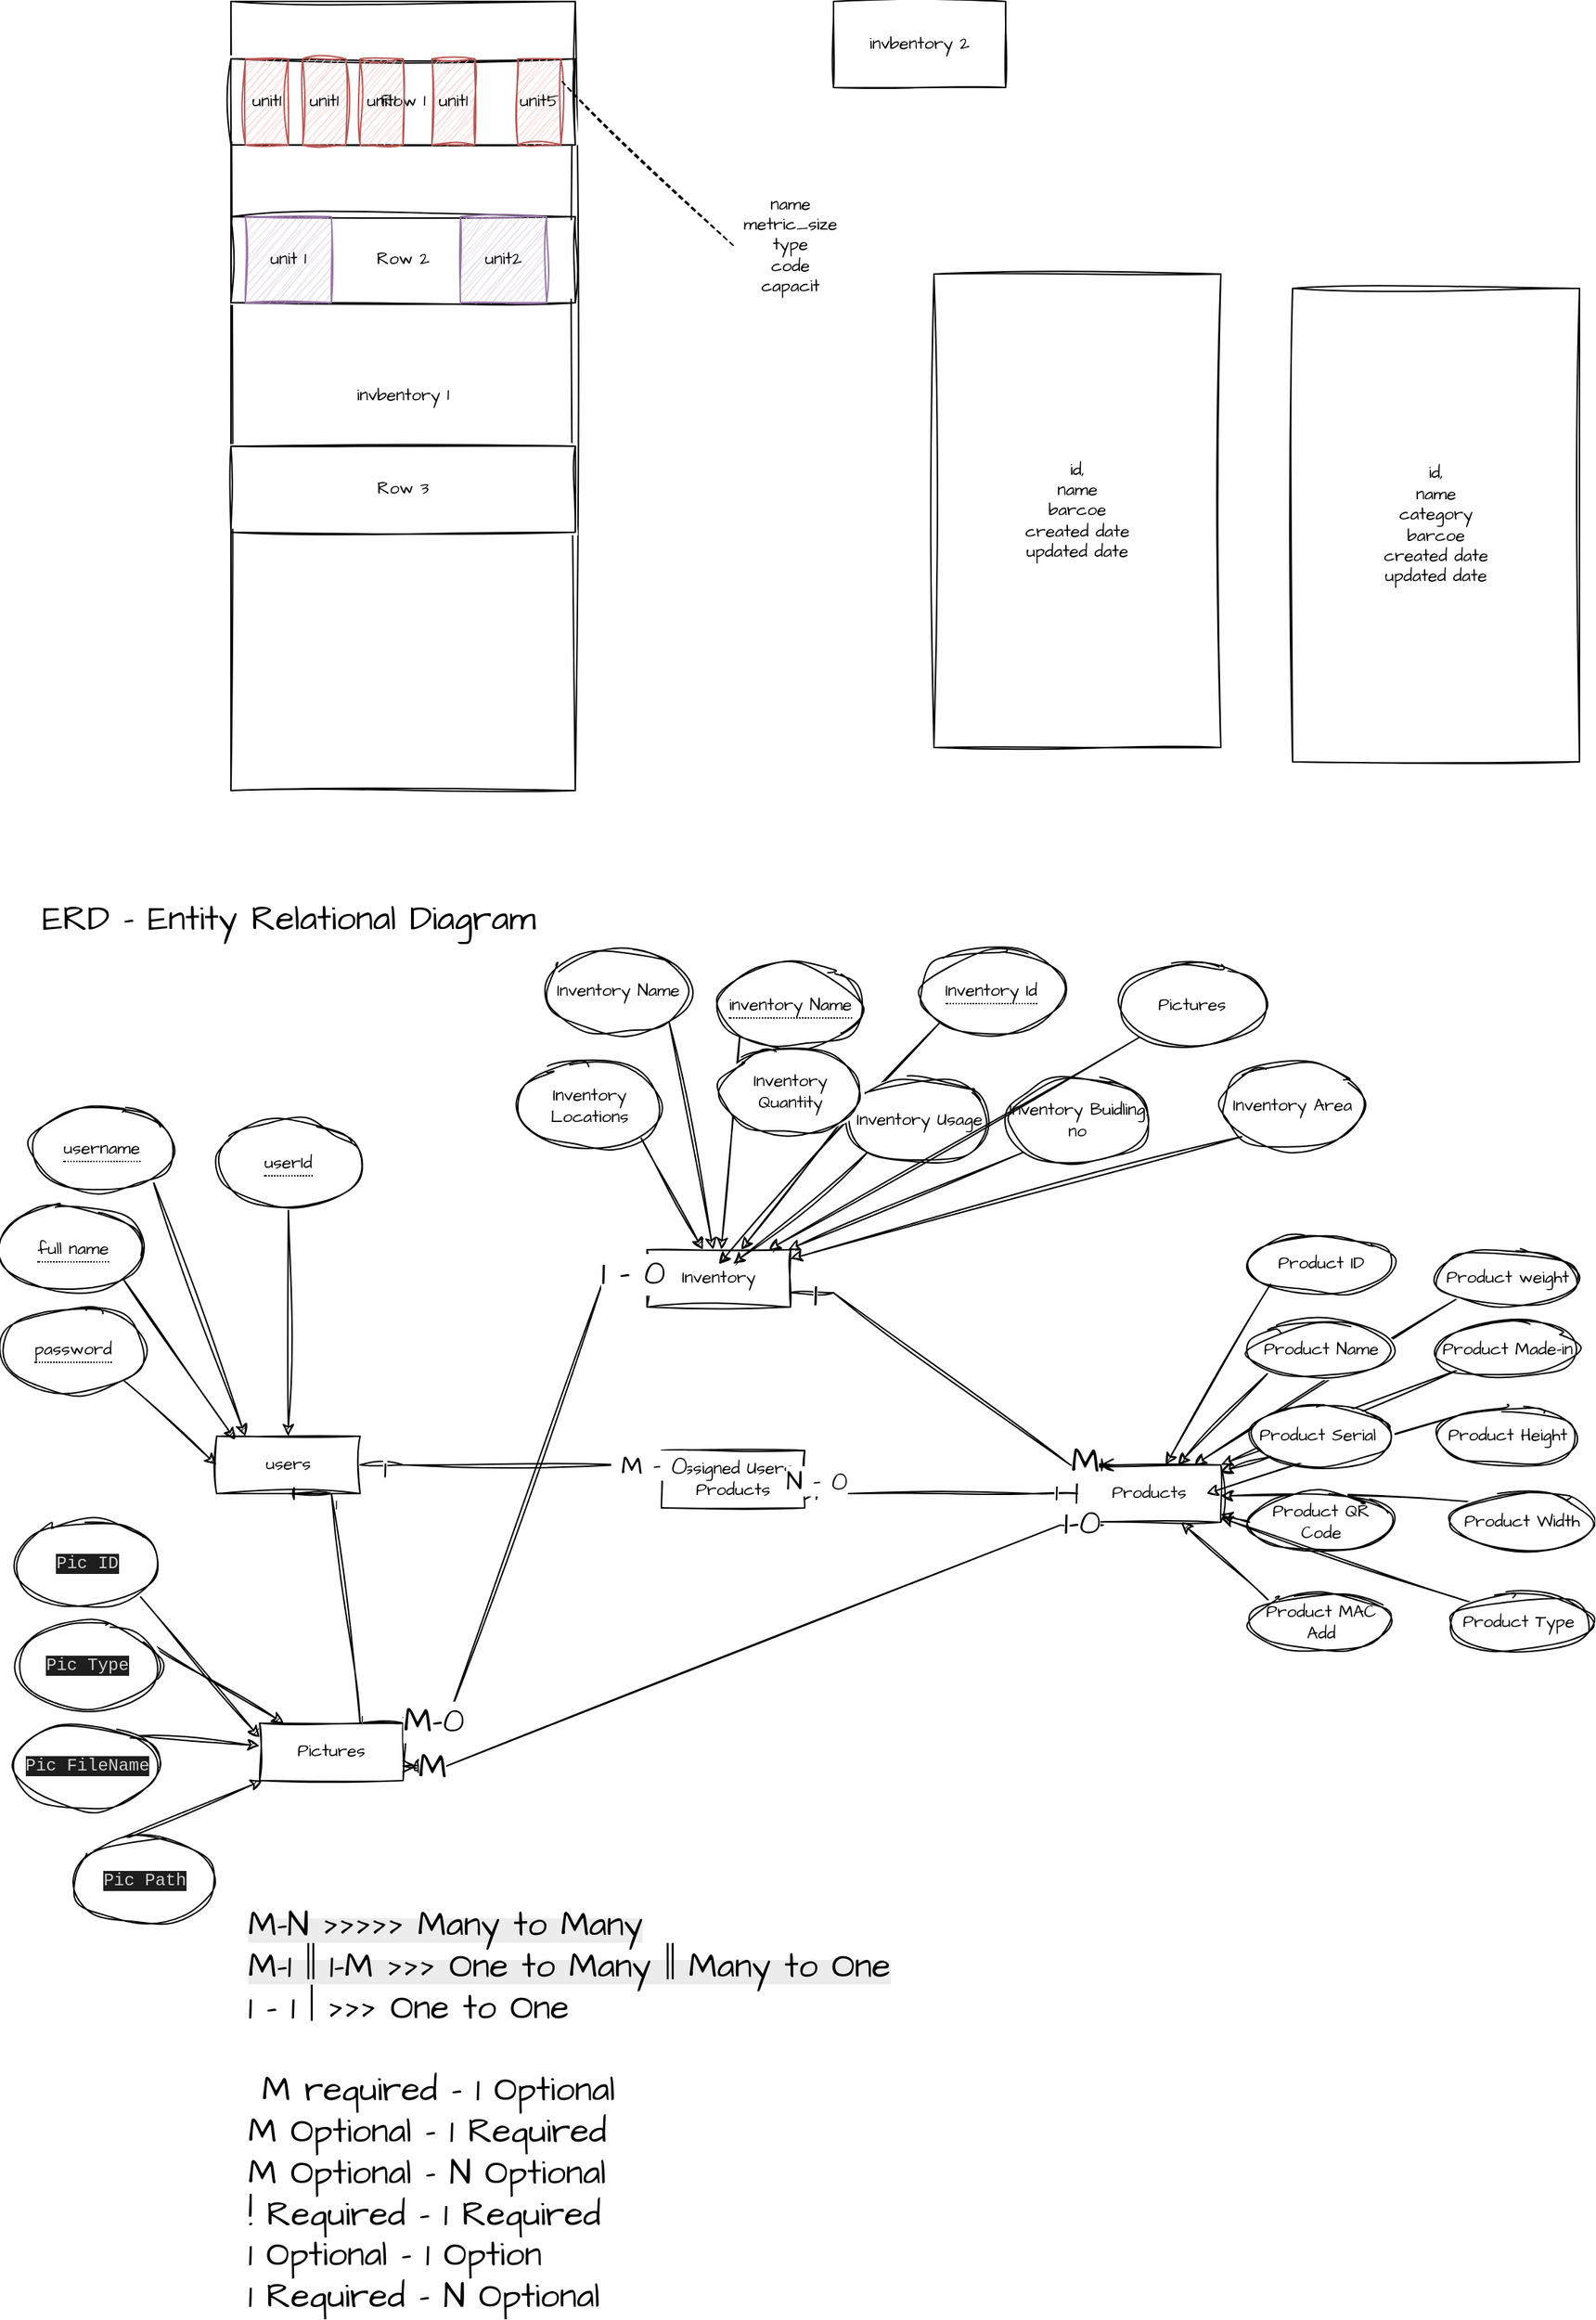 <mxfile version="26.2.2">
  <diagram name="Page-1" id="7meepVXKQree8znrLVW8">
    <mxGraphModel dx="1236" dy="912" grid="1" gridSize="10" guides="1" tooltips="1" connect="1" arrows="1" fold="1" page="1" pageScale="1" pageWidth="1654" pageHeight="1169" math="0" shadow="0">
      <root>
        <mxCell id="0" />
        <mxCell id="1" parent="0" />
        <mxCell id="R72cMPUU3ZGn5b6cYkY6-1" value="invbentory 1" style="rounded=0;whiteSpace=wrap;html=1;sketch=1;hachureGap=4;jiggle=2;curveFitting=1;fontFamily=Architects Daughter;fontSource=https%3A%2F%2Ffonts.googleapis.com%2Fcss%3Ffamily%3DArchitects%2BDaughter;" parent="1" vertex="1">
          <mxGeometry x="190" y="100" width="240" height="550" as="geometry" />
        </mxCell>
        <mxCell id="R72cMPUU3ZGn5b6cYkY6-2" value="invbentory 2" style="rounded=0;whiteSpace=wrap;html=1;sketch=1;hachureGap=4;jiggle=2;curveFitting=1;fontFamily=Architects Daughter;fontSource=https%3A%2F%2Ffonts.googleapis.com%2Fcss%3Ffamily%3DArchitects%2BDaughter;" parent="1" vertex="1">
          <mxGeometry x="610" y="100" width="120" height="60" as="geometry" />
        </mxCell>
        <mxCell id="R72cMPUU3ZGn5b6cYkY6-3" value="Row 1" style="rounded=0;whiteSpace=wrap;html=1;sketch=1;hachureGap=4;jiggle=2;curveFitting=1;fontFamily=Architects Daughter;fontSource=https%3A%2F%2Ffonts.googleapis.com%2Fcss%3Ffamily%3DArchitects%2BDaughter;" parent="1" vertex="1">
          <mxGeometry x="190" y="140" width="240" height="60" as="geometry" />
        </mxCell>
        <mxCell id="R72cMPUU3ZGn5b6cYkY6-4" value="Row 2&lt;span style=&quot;color: rgba(0, 0, 0, 0); font-family: monospace; font-size: 0px; text-align: start; text-wrap-mode: nowrap;&quot;&gt;%3CmxGraphModel%3E%3Croot%3E%3CmxCell%20id%3D%220%22%2F%3E%3CmxCell%20id%3D%221%22%20parent%3D%220%22%2F%3E%3CmxCell%20id%3D%222%22%20value%3D%22Row%201%22%20style%3D%22rounded%3D0%3BwhiteSpace%3Dwrap%3Bhtml%3D1%3Bsketch%3D1%3BhachureGap%3D4%3Bjiggle%3D2%3BcurveFitting%3D1%3BfontFamily%3DArchitects%20Daughter%3BfontSource%3Dhttps%253A%252F%252Ffonts.googleapis.com%252Fcss%253Ffamily%253DArchitects%252BDaughter%3B%22%20vertex%3D%221%22%20parent%3D%221%22%3E%3CmxGeometry%20x%3D%22190%22%20y%3D%22140%22%20width%3D%22240%22%20height%3D%2260%22%20as%3D%22geometry%22%2F%3E%3C%2FmxCell%3E%3C%2Froot%3E%3C%2FmxGraphModel%3E&lt;/span&gt;" style="rounded=0;whiteSpace=wrap;html=1;sketch=1;hachureGap=4;jiggle=2;curveFitting=1;fontFamily=Architects Daughter;fontSource=https%3A%2F%2Ffonts.googleapis.com%2Fcss%3Ffamily%3DArchitects%2BDaughter;" parent="1" vertex="1">
          <mxGeometry x="190" y="250" width="240" height="60" as="geometry" />
        </mxCell>
        <mxCell id="R72cMPUU3ZGn5b6cYkY6-5" value="Row 3" style="rounded=0;whiteSpace=wrap;html=1;sketch=1;hachureGap=4;jiggle=2;curveFitting=1;fontFamily=Architects Daughter;fontSource=https%3A%2F%2Ffonts.googleapis.com%2Fcss%3Ffamily%3DArchitects%2BDaughter;" parent="1" vertex="1">
          <mxGeometry x="190" y="410" width="240" height="60" as="geometry" />
        </mxCell>
        <mxCell id="R72cMPUU3ZGn5b6cYkY6-6" value="unit1" style="rounded=0;whiteSpace=wrap;html=1;sketch=1;hachureGap=4;jiggle=2;curveFitting=1;fontFamily=Architects Daughter;fontSource=https%3A%2F%2Ffonts.googleapis.com%2Fcss%3Ffamily%3DArchitects%2BDaughter;fillColor=#f8cecc;strokeColor=#b85450;" parent="1" vertex="1">
          <mxGeometry x="200" y="140" width="30" height="60" as="geometry" />
        </mxCell>
        <mxCell id="R72cMPUU3ZGn5b6cYkY6-7" value="unit1" style="rounded=0;whiteSpace=wrap;html=1;sketch=1;hachureGap=4;jiggle=2;curveFitting=1;fontFamily=Architects Daughter;fontSource=https%3A%2F%2Ffonts.googleapis.com%2Fcss%3Ffamily%3DArchitects%2BDaughter;fillColor=#f8cecc;strokeColor=#b85450;" parent="1" vertex="1">
          <mxGeometry x="240" y="140" width="30" height="60" as="geometry" />
        </mxCell>
        <mxCell id="R72cMPUU3ZGn5b6cYkY6-8" value="unit1" style="rounded=0;whiteSpace=wrap;html=1;sketch=1;hachureGap=4;jiggle=2;curveFitting=1;fontFamily=Architects Daughter;fontSource=https%3A%2F%2Ffonts.googleapis.com%2Fcss%3Ffamily%3DArchitects%2BDaughter;fillColor=#f8cecc;strokeColor=#b85450;" parent="1" vertex="1">
          <mxGeometry x="280" y="140" width="30" height="60" as="geometry" />
        </mxCell>
        <mxCell id="R72cMPUU3ZGn5b6cYkY6-9" value="unit1" style="rounded=0;whiteSpace=wrap;html=1;sketch=1;hachureGap=4;jiggle=2;curveFitting=1;fontFamily=Architects Daughter;fontSource=https%3A%2F%2Ffonts.googleapis.com%2Fcss%3Ffamily%3DArchitects%2BDaughter;fillColor=#f8cecc;strokeColor=#b85450;" parent="1" vertex="1">
          <mxGeometry x="330" y="140" width="30" height="60" as="geometry" />
        </mxCell>
        <mxCell id="R72cMPUU3ZGn5b6cYkY6-10" value="unit5" style="rounded=0;whiteSpace=wrap;html=1;sketch=1;hachureGap=4;jiggle=2;curveFitting=1;fontFamily=Architects Daughter;fontSource=https%3A%2F%2Ffonts.googleapis.com%2Fcss%3Ffamily%3DArchitects%2BDaughter;fillColor=#f8cecc;strokeColor=#b85450;" parent="1" vertex="1">
          <mxGeometry x="390" y="140" width="30" height="60" as="geometry" />
        </mxCell>
        <mxCell id="R72cMPUU3ZGn5b6cYkY6-12" value="name&lt;div&gt;metric_size&lt;/div&gt;&lt;div&gt;type&lt;/div&gt;&lt;div&gt;code&lt;/div&gt;&lt;div&gt;capacit&lt;/div&gt;" style="text;html=1;align=center;verticalAlign=middle;whiteSpace=wrap;rounded=0;fontFamily=Architects Daughter;fontSource=https%3A%2F%2Ffonts.googleapis.com%2Fcss%3Ffamily%3DArchitects%2BDaughter;" parent="1" vertex="1">
          <mxGeometry x="540" y="200" width="80" height="140" as="geometry" />
        </mxCell>
        <mxCell id="R72cMPUU3ZGn5b6cYkY6-13" value="" style="endArrow=none;dashed=1;html=1;rounded=0;sketch=1;hachureGap=4;jiggle=2;curveFitting=1;fontFamily=Architects Daughter;fontSource=https%3A%2F%2Ffonts.googleapis.com%2Fcss%3Ffamily%3DArchitects%2BDaughter;entryX=1;entryY=0.25;entryDx=0;entryDy=0;exitX=0;exitY=0.5;exitDx=0;exitDy=0;" parent="1" source="R72cMPUU3ZGn5b6cYkY6-12" target="R72cMPUU3ZGn5b6cYkY6-10" edge="1">
          <mxGeometry width="50" height="50" relative="1" as="geometry">
            <mxPoint x="460" y="230" as="sourcePoint" />
            <mxPoint x="510" y="180" as="targetPoint" />
          </mxGeometry>
        </mxCell>
        <mxCell id="R72cMPUU3ZGn5b6cYkY6-14" value="unit 1" style="whiteSpace=wrap;html=1;aspect=fixed;sketch=1;hachureGap=4;jiggle=2;curveFitting=1;fontFamily=Architects Daughter;fontSource=https%3A%2F%2Ffonts.googleapis.com%2Fcss%3Ffamily%3DArchitects%2BDaughter;fillColor=#e1d5e7;strokeColor=#9673a6;" parent="1" vertex="1">
          <mxGeometry x="200" y="250" width="60" height="60" as="geometry" />
        </mxCell>
        <mxCell id="R72cMPUU3ZGn5b6cYkY6-15" value="unit2" style="whiteSpace=wrap;html=1;aspect=fixed;sketch=1;hachureGap=4;jiggle=2;curveFitting=1;fontFamily=Architects Daughter;fontSource=https%3A%2F%2Ffonts.googleapis.com%2Fcss%3Ffamily%3DArchitects%2BDaughter;fillColor=#e1d5e7;strokeColor=#9673a6;" parent="1" vertex="1">
          <mxGeometry x="350" y="250" width="60" height="60" as="geometry" />
        </mxCell>
        <mxCell id="R72cMPUU3ZGn5b6cYkY6-16" value="id,&lt;div&gt;name&lt;/div&gt;&lt;div&gt;barcoe&lt;/div&gt;&lt;div&gt;created date&lt;/div&gt;&lt;div&gt;updated date&lt;/div&gt;" style="rounded=0;whiteSpace=wrap;html=1;sketch=1;hachureGap=4;jiggle=2;curveFitting=1;fontFamily=Architects Daughter;fontSource=https%3A%2F%2Ffonts.googleapis.com%2Fcss%3Ffamily%3DArchitects%2BDaughter;" parent="1" vertex="1">
          <mxGeometry x="680" y="290" width="200" height="330" as="geometry" />
        </mxCell>
        <mxCell id="R72cMPUU3ZGn5b6cYkY6-17" value="id,&lt;div&gt;name&lt;/div&gt;&lt;div&gt;category&lt;/div&gt;&lt;div&gt;barcoe&lt;/div&gt;&lt;div&gt;created date&lt;/div&gt;&lt;div&gt;updated date&lt;/div&gt;" style="rounded=0;whiteSpace=wrap;html=1;sketch=1;hachureGap=4;jiggle=2;curveFitting=1;fontFamily=Architects Daughter;fontSource=https%3A%2F%2Ffonts.googleapis.com%2Fcss%3Ffamily%3DArchitects%2BDaughter;" parent="1" vertex="1">
          <mxGeometry x="930" y="300" width="200" height="330" as="geometry" />
        </mxCell>
        <mxCell id="mcGTdiHjM8q5akPQ5zfH-6" value="users" style="whiteSpace=wrap;html=1;align=center;sketch=1;hachureGap=4;jiggle=2;curveFitting=1;fontFamily=Architects Daughter;fontSource=https%3A%2F%2Ffonts.googleapis.com%2Fcss%3Ffamily%3DArchitects%2BDaughter;" vertex="1" parent="1">
          <mxGeometry x="180" y="1100" width="100" height="40" as="geometry" />
        </mxCell>
        <mxCell id="mcGTdiHjM8q5akPQ5zfH-7" value="Inventory" style="whiteSpace=wrap;html=1;align=center;sketch=1;hachureGap=4;jiggle=2;curveFitting=1;fontFamily=Architects Daughter;fontSource=https%3A%2F%2Ffonts.googleapis.com%2Fcss%3Ffamily%3DArchitects%2BDaughter;" vertex="1" parent="1">
          <mxGeometry x="480" y="970" width="100" height="40" as="geometry" />
        </mxCell>
        <mxCell id="mcGTdiHjM8q5akPQ5zfH-8" value="Assigned Users Products" style="whiteSpace=wrap;html=1;align=center;sketch=1;hachureGap=4;jiggle=2;curveFitting=1;fontFamily=Architects Daughter;fontSource=https%3A%2F%2Ffonts.googleapis.com%2Fcss%3Ffamily%3DArchitects%2BDaughter;" vertex="1" parent="1">
          <mxGeometry x="490" y="1110" width="100" height="40" as="geometry" />
        </mxCell>
        <mxCell id="mcGTdiHjM8q5akPQ5zfH-9" value="Products" style="whiteSpace=wrap;html=1;align=center;sketch=1;hachureGap=4;jiggle=2;curveFitting=1;fontFamily=Architects Daughter;fontSource=https%3A%2F%2Ffonts.googleapis.com%2Fcss%3Ffamily%3DArchitects%2BDaughter;" vertex="1" parent="1">
          <mxGeometry x="780" y="1120" width="100" height="40" as="geometry" />
        </mxCell>
        <mxCell id="mcGTdiHjM8q5akPQ5zfH-25" style="edgeStyle=none;rounded=0;sketch=1;hachureGap=4;jiggle=2;curveFitting=1;orthogonalLoop=1;jettySize=auto;html=1;exitX=0.5;exitY=1;exitDx=0;exitDy=0;entryX=0.5;entryY=0;entryDx=0;entryDy=0;fontFamily=Architects Daughter;fontSource=https%3A%2F%2Ffonts.googleapis.com%2Fcss%3Ffamily%3DArchitects%2BDaughter;" edge="1" parent="1" source="mcGTdiHjM8q5akPQ5zfH-10" target="mcGTdiHjM8q5akPQ5zfH-6">
          <mxGeometry relative="1" as="geometry" />
        </mxCell>
        <mxCell id="mcGTdiHjM8q5akPQ5zfH-10" value="&lt;span style=&quot;border-bottom: 1px dotted&quot;&gt;userId&lt;/span&gt;" style="ellipse;whiteSpace=wrap;html=1;align=center;sketch=1;hachureGap=4;jiggle=2;curveFitting=1;fontFamily=Architects Daughter;fontSource=https%3A%2F%2Ffonts.googleapis.com%2Fcss%3Ffamily%3DArchitects%2BDaughter;" vertex="1" parent="1">
          <mxGeometry x="180" y="880" width="100" height="60" as="geometry" />
        </mxCell>
        <mxCell id="mcGTdiHjM8q5akPQ5zfH-24" style="edgeStyle=none;rounded=0;sketch=1;hachureGap=4;jiggle=2;curveFitting=1;orthogonalLoop=1;jettySize=auto;html=1;exitX=1;exitY=1;exitDx=0;exitDy=0;fontFamily=Architects Daughter;fontSource=https%3A%2F%2Ffonts.googleapis.com%2Fcss%3Ffamily%3DArchitects%2BDaughter;" edge="1" parent="1" source="mcGTdiHjM8q5akPQ5zfH-18">
          <mxGeometry relative="1" as="geometry">
            <mxPoint x="200" y="1100" as="targetPoint" />
          </mxGeometry>
        </mxCell>
        <mxCell id="mcGTdiHjM8q5akPQ5zfH-18" value="&lt;span style=&quot;border-bottom: 1px dotted&quot;&gt;username&lt;/span&gt;" style="ellipse;whiteSpace=wrap;html=1;align=center;sketch=1;hachureGap=4;jiggle=2;curveFitting=1;fontFamily=Architects Daughter;fontSource=https%3A%2F%2Ffonts.googleapis.com%2Fcss%3Ffamily%3DArchitects%2BDaughter;" vertex="1" parent="1">
          <mxGeometry x="50" y="870" width="100" height="60" as="geometry" />
        </mxCell>
        <mxCell id="mcGTdiHjM8q5akPQ5zfH-20" value="&lt;span style=&quot;border-bottom: 1px dotted&quot;&gt;full name&lt;/span&gt;" style="ellipse;whiteSpace=wrap;html=1;align=center;sketch=1;hachureGap=4;jiggle=2;curveFitting=1;fontFamily=Architects Daughter;fontSource=https%3A%2F%2Ffonts.googleapis.com%2Fcss%3Ffamily%3DArchitects%2BDaughter;" vertex="1" parent="1">
          <mxGeometry x="30" y="940" width="100" height="60" as="geometry" />
        </mxCell>
        <mxCell id="mcGTdiHjM8q5akPQ5zfH-22" style="edgeStyle=none;rounded=0;sketch=1;hachureGap=4;jiggle=2;curveFitting=1;orthogonalLoop=1;jettySize=auto;html=1;exitX=1;exitY=1;exitDx=0;exitDy=0;entryX=0;entryY=0.5;entryDx=0;entryDy=0;fontFamily=Architects Daughter;fontSource=https%3A%2F%2Ffonts.googleapis.com%2Fcss%3Ffamily%3DArchitects%2BDaughter;" edge="1" parent="1" source="mcGTdiHjM8q5akPQ5zfH-21" target="mcGTdiHjM8q5akPQ5zfH-6">
          <mxGeometry relative="1" as="geometry" />
        </mxCell>
        <mxCell id="mcGTdiHjM8q5akPQ5zfH-21" value="&lt;span style=&quot;border-bottom: 1px dotted&quot;&gt;password&lt;/span&gt;" style="ellipse;whiteSpace=wrap;html=1;align=center;sketch=1;hachureGap=4;jiggle=2;curveFitting=1;fontFamily=Architects Daughter;fontSource=https%3A%2F%2Ffonts.googleapis.com%2Fcss%3Ffamily%3DArchitects%2BDaughter;" vertex="1" parent="1">
          <mxGeometry x="30" y="1010" width="100" height="60" as="geometry" />
        </mxCell>
        <mxCell id="mcGTdiHjM8q5akPQ5zfH-23" style="edgeStyle=none;rounded=0;sketch=1;hachureGap=4;jiggle=2;curveFitting=1;orthogonalLoop=1;jettySize=auto;html=1;exitX=1;exitY=1;exitDx=0;exitDy=0;entryX=0.13;entryY=0.063;entryDx=0;entryDy=0;entryPerimeter=0;fontFamily=Architects Daughter;fontSource=https%3A%2F%2Ffonts.googleapis.com%2Fcss%3Ffamily%3DArchitects%2BDaughter;" edge="1" parent="1" source="mcGTdiHjM8q5akPQ5zfH-20" target="mcGTdiHjM8q5akPQ5zfH-6">
          <mxGeometry relative="1" as="geometry" />
        </mxCell>
        <mxCell id="mcGTdiHjM8q5akPQ5zfH-44" style="edgeStyle=none;rounded=0;sketch=1;hachureGap=4;jiggle=2;curveFitting=1;orthogonalLoop=1;jettySize=auto;html=1;exitX=0;exitY=1;exitDx=0;exitDy=0;fontFamily=Architects Daughter;fontSource=https%3A%2F%2Ffonts.googleapis.com%2Fcss%3Ffamily%3DArchitects%2BDaughter;" edge="1" parent="1" source="mcGTdiHjM8q5akPQ5zfH-26">
          <mxGeometry relative="1" as="geometry">
            <mxPoint x="530" y="980" as="targetPoint" />
          </mxGeometry>
        </mxCell>
        <mxCell id="mcGTdiHjM8q5akPQ5zfH-26" value="&lt;span style=&quot;border-bottom: 1px dotted&quot;&gt;Inventory Id&lt;/span&gt;" style="ellipse;whiteSpace=wrap;html=1;align=center;sketch=1;hachureGap=4;jiggle=2;curveFitting=1;fontFamily=Architects Daughter;fontSource=https%3A%2F%2Ffonts.googleapis.com%2Fcss%3Ffamily%3DArchitects%2BDaughter;" vertex="1" parent="1">
          <mxGeometry x="670" y="760" width="100" height="60" as="geometry" />
        </mxCell>
        <mxCell id="mcGTdiHjM8q5akPQ5zfH-45" style="edgeStyle=none;rounded=0;sketch=1;hachureGap=4;jiggle=2;curveFitting=1;orthogonalLoop=1;jettySize=auto;html=1;exitX=0;exitY=1;exitDx=0;exitDy=0;fontFamily=Architects Daughter;fontSource=https%3A%2F%2Ffonts.googleapis.com%2Fcss%3Ffamily%3DArchitects%2BDaughter;" edge="1" parent="1" source="mcGTdiHjM8q5akPQ5zfH-27" target="mcGTdiHjM8q5akPQ5zfH-7">
          <mxGeometry relative="1" as="geometry" />
        </mxCell>
        <mxCell id="mcGTdiHjM8q5akPQ5zfH-27" value="&lt;span style=&quot;border-bottom: 1px dotted&quot;&gt;inventory Name&lt;/span&gt;&lt;span style=&quot;color: rgba(0, 0, 0, 0); font-family: monospace; font-size: 0px; text-align: start; text-wrap-mode: nowrap;&quot;&gt;%3CmxGraphModel%3E%3Croot%3E%3CmxCell%20id%3D%220%22%2F%3E%3CmxCell%20id%3D%221%22%20parent%3D%220%22%2F%3E%3CmxCell%20id%3D%222%22%20value%3D%22%26lt%3Bspan%20style%3D%26quot%3Bborder-bottom%3A%201px%20dotted%26quot%3B%26gt%3BuserId%26lt%3B%2Fspan%26gt%3B%22%20style%3D%22ellipse%3BwhiteSpace%3Dwrap%3Bhtml%3D1%3Balign%3Dcenter%3Bsketch%3D1%3BhachureGap%3D4%3Bjiggle%3D2%3BcurveFitting%3D1%3BfontFamily%3DArchitects%20Daughter%3BfontSource%3Dhttps%253A%252F%252Ffonts.googleapis.com%252Fcss%253Ffamily%253DArchitects%252BDaughter%3B%22%20vertex%3D%221%22%20parent%3D%221%22%3E%3CmxGeometry%20x%3D%22180%22%20y%3D%22880%22%20width%3D%22100%22%20height%3D%2260%22%20as%3D%22geometry%22%2F%3E%3C%2FmxCell%3E%3C%2Froot%3E%3C%2FmxGraphModel%3E&lt;/span&gt;" style="ellipse;whiteSpace=wrap;html=1;align=center;sketch=1;hachureGap=4;jiggle=2;curveFitting=1;fontFamily=Architects Daughter;fontSource=https%3A%2F%2Ffonts.googleapis.com%2Fcss%3Ffamily%3DArchitects%2BDaughter;" vertex="1" parent="1">
          <mxGeometry x="530" y="770" width="100" height="60" as="geometry" />
        </mxCell>
        <mxCell id="mcGTdiHjM8q5akPQ5zfH-37" style="edgeStyle=none;rounded=0;sketch=1;hachureGap=4;jiggle=2;curveFitting=1;orthogonalLoop=1;jettySize=auto;html=1;exitX=1;exitY=1;exitDx=0;exitDy=0;fontFamily=Architects Daughter;fontSource=https%3A%2F%2Ffonts.googleapis.com%2Fcss%3Ffamily%3DArchitects%2BDaughter;" edge="1" parent="1" source="mcGTdiHjM8q5akPQ5zfH-28" target="mcGTdiHjM8q5akPQ5zfH-7">
          <mxGeometry relative="1" as="geometry" />
        </mxCell>
        <mxCell id="mcGTdiHjM8q5akPQ5zfH-28" value="&lt;div&gt;Inventory Name&lt;/div&gt;" style="ellipse;whiteSpace=wrap;html=1;align=center;sketch=1;hachureGap=4;jiggle=2;curveFitting=1;fontFamily=Architects Daughter;fontSource=https%3A%2F%2Ffonts.googleapis.com%2Fcss%3Ffamily%3DArchitects%2BDaughter;" vertex="1" parent="1">
          <mxGeometry x="410" y="760" width="100" height="60" as="geometry" />
        </mxCell>
        <mxCell id="mcGTdiHjM8q5akPQ5zfH-38" style="edgeStyle=none;rounded=0;sketch=1;hachureGap=4;jiggle=2;curveFitting=1;orthogonalLoop=1;jettySize=auto;html=1;exitX=1;exitY=1;exitDx=0;exitDy=0;fontFamily=Architects Daughter;fontSource=https%3A%2F%2Ffonts.googleapis.com%2Fcss%3Ffamily%3DArchitects%2BDaughter;" edge="1" parent="1" source="mcGTdiHjM8q5akPQ5zfH-29" target="mcGTdiHjM8q5akPQ5zfH-7">
          <mxGeometry relative="1" as="geometry" />
        </mxCell>
        <mxCell id="mcGTdiHjM8q5akPQ5zfH-29" value="Inventory Locations" style="ellipse;whiteSpace=wrap;html=1;align=center;sketch=1;hachureGap=4;jiggle=2;curveFitting=1;fontFamily=Architects Daughter;fontSource=https%3A%2F%2Ffonts.googleapis.com%2Fcss%3Ffamily%3DArchitects%2BDaughter;" vertex="1" parent="1">
          <mxGeometry x="390" y="840" width="100" height="60" as="geometry" />
        </mxCell>
        <mxCell id="mcGTdiHjM8q5akPQ5zfH-41" style="edgeStyle=none;rounded=0;sketch=1;hachureGap=4;jiggle=2;curveFitting=1;orthogonalLoop=1;jettySize=auto;html=1;exitX=0;exitY=1;exitDx=0;exitDy=0;fontFamily=Architects Daughter;fontSource=https%3A%2F%2Ffonts.googleapis.com%2Fcss%3Ffamily%3DArchitects%2BDaughter;" edge="1" parent="1" source="mcGTdiHjM8q5akPQ5zfH-30" target="mcGTdiHjM8q5akPQ5zfH-7">
          <mxGeometry relative="1" as="geometry" />
        </mxCell>
        <mxCell id="mcGTdiHjM8q5akPQ5zfH-30" value="Inventory Buidling no" style="ellipse;whiteSpace=wrap;html=1;align=center;sketch=1;hachureGap=4;jiggle=2;curveFitting=1;fontFamily=Architects Daughter;fontSource=https%3A%2F%2Ffonts.googleapis.com%2Fcss%3Ffamily%3DArchitects%2BDaughter;" vertex="1" parent="1">
          <mxGeometry x="730" y="850" width="100" height="60" as="geometry" />
        </mxCell>
        <mxCell id="mcGTdiHjM8q5akPQ5zfH-40" style="edgeStyle=none;rounded=0;sketch=1;hachureGap=4;jiggle=2;curveFitting=1;orthogonalLoop=1;jettySize=auto;html=1;exitX=0;exitY=1;exitDx=0;exitDy=0;fontFamily=Architects Daughter;fontSource=https%3A%2F%2Ffonts.googleapis.com%2Fcss%3Ffamily%3DArchitects%2BDaughter;" edge="1" parent="1" source="mcGTdiHjM8q5akPQ5zfH-31">
          <mxGeometry relative="1" as="geometry">
            <mxPoint x="540" y="980" as="targetPoint" />
          </mxGeometry>
        </mxCell>
        <mxCell id="mcGTdiHjM8q5akPQ5zfH-31" value="Inventory Usage" style="ellipse;whiteSpace=wrap;html=1;align=center;sketch=1;hachureGap=4;jiggle=2;curveFitting=1;fontFamily=Architects Daughter;fontSource=https%3A%2F%2Ffonts.googleapis.com%2Fcss%3Ffamily%3DArchitects%2BDaughter;" vertex="1" parent="1">
          <mxGeometry x="620" y="850" width="100" height="60" as="geometry" />
        </mxCell>
        <mxCell id="mcGTdiHjM8q5akPQ5zfH-39" style="edgeStyle=none;rounded=0;sketch=1;hachureGap=4;jiggle=2;curveFitting=1;orthogonalLoop=1;jettySize=auto;html=1;exitX=1;exitY=1;exitDx=0;exitDy=0;fontFamily=Architects Daughter;fontSource=https%3A%2F%2Ffonts.googleapis.com%2Fcss%3Ffamily%3DArchitects%2BDaughter;" edge="1" parent="1" source="mcGTdiHjM8q5akPQ5zfH-32" target="mcGTdiHjM8q5akPQ5zfH-7">
          <mxGeometry relative="1" as="geometry" />
        </mxCell>
        <mxCell id="mcGTdiHjM8q5akPQ5zfH-32" value="Inventory Quantity" style="ellipse;whiteSpace=wrap;html=1;align=center;sketch=1;hachureGap=4;jiggle=2;curveFitting=1;fontFamily=Architects Daughter;fontSource=https%3A%2F%2Ffonts.googleapis.com%2Fcss%3Ffamily%3DArchitects%2BDaughter;" vertex="1" parent="1">
          <mxGeometry x="530" y="830" width="100" height="60" as="geometry" />
        </mxCell>
        <mxCell id="mcGTdiHjM8q5akPQ5zfH-43" style="edgeStyle=none;rounded=0;sketch=1;hachureGap=4;jiggle=2;curveFitting=1;orthogonalLoop=1;jettySize=auto;html=1;exitX=0;exitY=1;exitDx=0;exitDy=0;fontFamily=Architects Daughter;fontSource=https%3A%2F%2Ffonts.googleapis.com%2Fcss%3Ffamily%3DArchitects%2BDaughter;" edge="1" parent="1" source="mcGTdiHjM8q5akPQ5zfH-35" target="mcGTdiHjM8q5akPQ5zfH-7">
          <mxGeometry relative="1" as="geometry" />
        </mxCell>
        <mxCell id="mcGTdiHjM8q5akPQ5zfH-35" value="Pictures" style="ellipse;whiteSpace=wrap;html=1;align=center;sketch=1;hachureGap=4;jiggle=2;curveFitting=1;fontFamily=Architects Daughter;fontSource=https%3A%2F%2Ffonts.googleapis.com%2Fcss%3Ffamily%3DArchitects%2BDaughter;" vertex="1" parent="1">
          <mxGeometry x="810" y="770" width="100" height="60" as="geometry" />
        </mxCell>
        <mxCell id="mcGTdiHjM8q5akPQ5zfH-42" style="edgeStyle=none;rounded=0;sketch=1;hachureGap=4;jiggle=2;curveFitting=1;orthogonalLoop=1;jettySize=auto;html=1;exitX=0;exitY=1;exitDx=0;exitDy=0;fontFamily=Architects Daughter;fontSource=https%3A%2F%2Ffonts.googleapis.com%2Fcss%3Ffamily%3DArchitects%2BDaughter;" edge="1" parent="1" source="mcGTdiHjM8q5akPQ5zfH-36" target="mcGTdiHjM8q5akPQ5zfH-7">
          <mxGeometry relative="1" as="geometry" />
        </mxCell>
        <mxCell id="mcGTdiHjM8q5akPQ5zfH-36" value="Inventory Area" style="ellipse;whiteSpace=wrap;html=1;align=center;sketch=1;hachureGap=4;jiggle=2;curveFitting=1;fontFamily=Architects Daughter;fontSource=https%3A%2F%2Ffonts.googleapis.com%2Fcss%3Ffamily%3DArchitects%2BDaughter;" vertex="1" parent="1">
          <mxGeometry x="880" y="840" width="100" height="60" as="geometry" />
        </mxCell>
        <mxCell id="mcGTdiHjM8q5akPQ5zfH-62" style="edgeStyle=none;rounded=0;sketch=1;hachureGap=4;jiggle=2;curveFitting=1;orthogonalLoop=1;jettySize=auto;html=1;exitX=0;exitY=1;exitDx=0;exitDy=0;fontFamily=Architects Daughter;fontSource=https%3A%2F%2Ffonts.googleapis.com%2Fcss%3Ffamily%3DArchitects%2BDaughter;" edge="1" parent="1" source="mcGTdiHjM8q5akPQ5zfH-46" target="mcGTdiHjM8q5akPQ5zfH-9">
          <mxGeometry relative="1" as="geometry" />
        </mxCell>
        <mxCell id="mcGTdiHjM8q5akPQ5zfH-46" value="&lt;span style=&quot;text-align: left;&quot;&gt;Product ID&lt;/span&gt;" style="ellipse;whiteSpace=wrap;html=1;align=center;sketch=1;hachureGap=4;jiggle=2;curveFitting=1;fontFamily=Architects Daughter;fontSource=https%3A%2F%2Ffonts.googleapis.com%2Fcss%3Ffamily%3DArchitects%2BDaughter;" vertex="1" parent="1">
          <mxGeometry x="900" y="960" width="100" height="40" as="geometry" />
        </mxCell>
        <mxCell id="mcGTdiHjM8q5akPQ5zfH-71" style="edgeStyle=none;rounded=0;sketch=1;hachureGap=4;jiggle=2;curveFitting=1;orthogonalLoop=1;jettySize=auto;html=1;exitX=0;exitY=1;exitDx=0;exitDy=0;fontFamily=Architects Daughter;fontSource=https%3A%2F%2Ffonts.googleapis.com%2Fcss%3Ffamily%3DArchitects%2BDaughter;" edge="1" parent="1" source="mcGTdiHjM8q5akPQ5zfH-48" target="mcGTdiHjM8q5akPQ5zfH-9">
          <mxGeometry relative="1" as="geometry" />
        </mxCell>
        <mxCell id="mcGTdiHjM8q5akPQ5zfH-48" value="&lt;span style=&quot;text-align: left;&quot;&gt;Product weight&lt;/span&gt;" style="ellipse;whiteSpace=wrap;html=1;align=center;sketch=1;hachureGap=4;jiggle=2;curveFitting=1;fontFamily=Architects Daughter;fontSource=https%3A%2F%2Ffonts.googleapis.com%2Fcss%3Ffamily%3DArchitects%2BDaughter;" vertex="1" parent="1">
          <mxGeometry x="1030" y="970" width="100" height="40" as="geometry" />
        </mxCell>
        <mxCell id="mcGTdiHjM8q5akPQ5zfH-70" style="edgeStyle=none;rounded=0;sketch=1;hachureGap=4;jiggle=2;curveFitting=1;orthogonalLoop=1;jettySize=auto;html=1;exitX=0;exitY=1;exitDx=0;exitDy=0;fontFamily=Architects Daughter;fontSource=https%3A%2F%2Ffonts.googleapis.com%2Fcss%3Ffamily%3DArchitects%2BDaughter;" edge="1" parent="1" source="mcGTdiHjM8q5akPQ5zfH-49" target="mcGTdiHjM8q5akPQ5zfH-9">
          <mxGeometry relative="1" as="geometry" />
        </mxCell>
        <mxCell id="mcGTdiHjM8q5akPQ5zfH-49" value="&lt;span style=&quot;text-align: left;&quot;&gt;Product Made-in&lt;/span&gt;" style="ellipse;whiteSpace=wrap;html=1;align=center;sketch=1;hachureGap=4;jiggle=2;curveFitting=1;fontFamily=Architects Daughter;fontSource=https%3A%2F%2Ffonts.googleapis.com%2Fcss%3Ffamily%3DArchitects%2BDaughter;" vertex="1" parent="1">
          <mxGeometry x="1030" y="1020" width="100" height="40" as="geometry" />
        </mxCell>
        <mxCell id="mcGTdiHjM8q5akPQ5zfH-69" style="edgeStyle=none;rounded=0;sketch=1;hachureGap=4;jiggle=2;curveFitting=1;orthogonalLoop=1;jettySize=auto;html=1;exitX=0;exitY=0;exitDx=0;exitDy=0;fontFamily=Architects Daughter;fontSource=https%3A%2F%2Ffonts.googleapis.com%2Fcss%3Ffamily%3DArchitects%2BDaughter;" edge="1" parent="1" source="mcGTdiHjM8q5akPQ5zfH-50">
          <mxGeometry relative="1" as="geometry">
            <mxPoint x="870" y="1140" as="targetPoint" />
          </mxGeometry>
        </mxCell>
        <mxCell id="mcGTdiHjM8q5akPQ5zfH-50" value="&lt;span style=&quot;text-align: left;&quot;&gt;Product Height&lt;/span&gt;" style="ellipse;whiteSpace=wrap;html=1;align=center;sketch=1;hachureGap=4;jiggle=2;curveFitting=1;fontFamily=Architects Daughter;fontSource=https%3A%2F%2Ffonts.googleapis.com%2Fcss%3Ffamily%3DArchitects%2BDaughter;" vertex="1" parent="1">
          <mxGeometry x="1030" y="1080" width="100" height="40" as="geometry" />
        </mxCell>
        <mxCell id="mcGTdiHjM8q5akPQ5zfH-68" style="edgeStyle=none;rounded=0;sketch=1;hachureGap=4;jiggle=2;curveFitting=1;orthogonalLoop=1;jettySize=auto;html=1;exitX=0;exitY=0;exitDx=0;exitDy=0;fontFamily=Architects Daughter;fontSource=https%3A%2F%2Ffonts.googleapis.com%2Fcss%3Ffamily%3DArchitects%2BDaughter;" edge="1" parent="1" source="mcGTdiHjM8q5akPQ5zfH-51" target="mcGTdiHjM8q5akPQ5zfH-9">
          <mxGeometry relative="1" as="geometry" />
        </mxCell>
        <mxCell id="mcGTdiHjM8q5akPQ5zfH-51" value="&lt;span style=&quot;text-align: left;&quot;&gt;Product Width&lt;/span&gt;" style="ellipse;whiteSpace=wrap;html=1;align=center;sketch=1;hachureGap=4;jiggle=2;curveFitting=1;fontFamily=Architects Daughter;fontSource=https%3A%2F%2Ffonts.googleapis.com%2Fcss%3Ffamily%3DArchitects%2BDaughter;" vertex="1" parent="1">
          <mxGeometry x="1040" y="1140" width="100" height="40" as="geometry" />
        </mxCell>
        <mxCell id="mcGTdiHjM8q5akPQ5zfH-63" style="edgeStyle=none;rounded=0;sketch=1;hachureGap=4;jiggle=2;curveFitting=1;orthogonalLoop=1;jettySize=auto;html=1;exitX=0;exitY=1;exitDx=0;exitDy=0;fontFamily=Architects Daughter;fontSource=https%3A%2F%2Ffonts.googleapis.com%2Fcss%3Ffamily%3DArchitects%2BDaughter;" edge="1" parent="1" source="mcGTdiHjM8q5akPQ5zfH-52">
          <mxGeometry relative="1" as="geometry">
            <mxPoint x="850" y="1120" as="targetPoint" />
          </mxGeometry>
        </mxCell>
        <mxCell id="mcGTdiHjM8q5akPQ5zfH-52" value="&lt;span style=&quot;text-align: left;&quot;&gt;Product Name&lt;/span&gt;" style="ellipse;whiteSpace=wrap;html=1;align=center;sketch=1;hachureGap=4;jiggle=2;curveFitting=1;fontFamily=Architects Daughter;fontSource=https%3A%2F%2Ffonts.googleapis.com%2Fcss%3Ffamily%3DArchitects%2BDaughter;" vertex="1" parent="1">
          <mxGeometry x="900" y="1020" width="100" height="40" as="geometry" />
        </mxCell>
        <mxCell id="mcGTdiHjM8q5akPQ5zfH-64" style="edgeStyle=none;rounded=0;sketch=1;hachureGap=4;jiggle=2;curveFitting=1;orthogonalLoop=1;jettySize=auto;html=1;exitX=0;exitY=1;exitDx=0;exitDy=0;fontFamily=Architects Daughter;fontSource=https%3A%2F%2Ffonts.googleapis.com%2Fcss%3Ffamily%3DArchitects%2BDaughter;" edge="1" parent="1" source="mcGTdiHjM8q5akPQ5zfH-53" target="mcGTdiHjM8q5akPQ5zfH-9">
          <mxGeometry relative="1" as="geometry" />
        </mxCell>
        <mxCell id="mcGTdiHjM8q5akPQ5zfH-53" value="&lt;span style=&quot;text-align: left;&quot;&gt;Product Serial&amp;nbsp;&lt;/span&gt;" style="ellipse;whiteSpace=wrap;html=1;align=center;sketch=1;hachureGap=4;jiggle=2;curveFitting=1;fontFamily=Architects Daughter;fontSource=https%3A%2F%2Ffonts.googleapis.com%2Fcss%3Ffamily%3DArchitects%2BDaughter;" vertex="1" parent="1">
          <mxGeometry x="900" y="1080" width="100" height="40" as="geometry" />
        </mxCell>
        <mxCell id="mcGTdiHjM8q5akPQ5zfH-65" style="edgeStyle=none;rounded=0;sketch=1;hachureGap=4;jiggle=2;curveFitting=1;orthogonalLoop=1;jettySize=auto;html=1;exitX=0;exitY=0.5;exitDx=0;exitDy=0;fontFamily=Architects Daughter;fontSource=https%3A%2F%2Ffonts.googleapis.com%2Fcss%3Ffamily%3DArchitects%2BDaughter;" edge="1" parent="1" source="mcGTdiHjM8q5akPQ5zfH-54" target="mcGTdiHjM8q5akPQ5zfH-9">
          <mxGeometry relative="1" as="geometry" />
        </mxCell>
        <mxCell id="mcGTdiHjM8q5akPQ5zfH-54" value="&lt;span style=&quot;text-align: left;&quot;&gt;Product QR Code&lt;/span&gt;" style="ellipse;whiteSpace=wrap;html=1;align=center;sketch=1;hachureGap=4;jiggle=2;curveFitting=1;fontFamily=Architects Daughter;fontSource=https%3A%2F%2Ffonts.googleapis.com%2Fcss%3Ffamily%3DArchitects%2BDaughter;" vertex="1" parent="1">
          <mxGeometry x="900" y="1140" width="100" height="40" as="geometry" />
        </mxCell>
        <mxCell id="mcGTdiHjM8q5akPQ5zfH-66" style="edgeStyle=none;rounded=0;sketch=1;hachureGap=4;jiggle=2;curveFitting=1;orthogonalLoop=1;jettySize=auto;html=1;exitX=0;exitY=0;exitDx=0;exitDy=0;fontFamily=Architects Daughter;fontSource=https%3A%2F%2Ffonts.googleapis.com%2Fcss%3Ffamily%3DArchitects%2BDaughter;" edge="1" parent="1" source="mcGTdiHjM8q5akPQ5zfH-55" target="mcGTdiHjM8q5akPQ5zfH-9">
          <mxGeometry relative="1" as="geometry" />
        </mxCell>
        <mxCell id="mcGTdiHjM8q5akPQ5zfH-55" value="&lt;span style=&quot;text-align: left;&quot;&gt;Product MAC Add&lt;/span&gt;" style="ellipse;whiteSpace=wrap;html=1;align=center;sketch=1;hachureGap=4;jiggle=2;curveFitting=1;fontFamily=Architects Daughter;fontSource=https%3A%2F%2Ffonts.googleapis.com%2Fcss%3Ffamily%3DArchitects%2BDaughter;" vertex="1" parent="1">
          <mxGeometry x="900" y="1210" width="100" height="40" as="geometry" />
        </mxCell>
        <mxCell id="mcGTdiHjM8q5akPQ5zfH-67" style="edgeStyle=none;rounded=0;sketch=1;hachureGap=4;jiggle=2;curveFitting=1;orthogonalLoop=1;jettySize=auto;html=1;exitX=0;exitY=0;exitDx=0;exitDy=0;fontFamily=Architects Daughter;fontSource=https%3A%2F%2Ffonts.googleapis.com%2Fcss%3Ffamily%3DArchitects%2BDaughter;" edge="1" parent="1" source="mcGTdiHjM8q5akPQ5zfH-61" target="mcGTdiHjM8q5akPQ5zfH-9">
          <mxGeometry relative="1" as="geometry" />
        </mxCell>
        <mxCell id="mcGTdiHjM8q5akPQ5zfH-61" value="&lt;span style=&quot;text-align: left;&quot;&gt;Product Type&amp;nbsp;&lt;/span&gt;" style="ellipse;whiteSpace=wrap;html=1;align=center;sketch=1;hachureGap=4;jiggle=2;curveFitting=1;fontFamily=Architects Daughter;fontSource=https%3A%2F%2Ffonts.googleapis.com%2Fcss%3Ffamily%3DArchitects%2BDaughter;" vertex="1" parent="1">
          <mxGeometry x="1040" y="1210" width="100" height="40" as="geometry" />
        </mxCell>
        <mxCell id="mcGTdiHjM8q5akPQ5zfH-72" value="" style="edgeStyle=entityRelationEdgeStyle;fontSize=12;html=1;endArrow=ERoneToMany;rounded=0;sketch=1;hachureGap=4;jiggle=2;curveFitting=1;fontFamily=Architects Daughter;fontSource=https%3A%2F%2Ffonts.googleapis.com%2Fcss%3Ffamily%3DArchitects%2BDaughter;entryX=0;entryY=0.25;entryDx=0;entryDy=0;exitX=1;exitY=0.5;exitDx=0;exitDy=0;" edge="1" parent="1" source="mcGTdiHjM8q5akPQ5zfH-6" target="mcGTdiHjM8q5akPQ5zfH-8">
          <mxGeometry width="100" height="100" relative="1" as="geometry">
            <mxPoint x="140" y="1260" as="sourcePoint" />
            <mxPoint x="240" y="1160" as="targetPoint" />
          </mxGeometry>
        </mxCell>
        <mxCell id="mcGTdiHjM8q5akPQ5zfH-73" value="&lt;font style=&quot;font-size: 18px;&quot;&gt;1&lt;/font&gt;" style="edgeLabel;html=1;align=center;verticalAlign=middle;resizable=0;points=[];sketch=1;hachureGap=4;jiggle=2;curveFitting=1;fontFamily=Architects Daughter;fontSource=https%3A%2F%2Ffonts.googleapis.com%2Fcss%3Ffamily%3DArchitects%2BDaughter;" vertex="1" connectable="0" parent="mcGTdiHjM8q5akPQ5zfH-72">
          <mxGeometry x="-0.84" y="-2" relative="1" as="geometry">
            <mxPoint y="1" as="offset" />
          </mxGeometry>
        </mxCell>
        <mxCell id="mcGTdiHjM8q5akPQ5zfH-74" value="&lt;font style=&quot;font-size: 18px;&quot;&gt;&amp;nbsp;M - 0&lt;/font&gt;" style="edgeLabel;html=1;align=center;verticalAlign=middle;resizable=0;points=[];sketch=1;hachureGap=4;jiggle=2;curveFitting=1;fontFamily=Architects Daughter;fontSource=https%3A%2F%2Ffonts.googleapis.com%2Fcss%3Ffamily%3DArchitects%2BDaughter;" vertex="1" connectable="0" parent="mcGTdiHjM8q5akPQ5zfH-72">
          <mxGeometry x="0.915" relative="1" as="geometry">
            <mxPoint as="offset" />
          </mxGeometry>
        </mxCell>
        <mxCell id="mcGTdiHjM8q5akPQ5zfH-75" value="" style="edgeStyle=entityRelationEdgeStyle;fontSize=12;html=1;endArrow=ERoneToMany;rounded=0;sketch=1;hachureGap=4;jiggle=2;curveFitting=1;fontFamily=Architects Daughter;fontSource=https%3A%2F%2Ffonts.googleapis.com%2Fcss%3Ffamily%3DArchitects%2BDaughter;entryX=1;entryY=0.75;entryDx=0;entryDy=0;exitX=0;exitY=0.5;exitDx=0;exitDy=0;" edge="1" parent="1" source="mcGTdiHjM8q5akPQ5zfH-9" target="mcGTdiHjM8q5akPQ5zfH-8">
          <mxGeometry width="100" height="100" relative="1" as="geometry">
            <mxPoint x="640" y="1260" as="sourcePoint" />
            <mxPoint x="840" y="1319" as="targetPoint" />
          </mxGeometry>
        </mxCell>
        <mxCell id="mcGTdiHjM8q5akPQ5zfH-76" value="&lt;font style=&quot;font-size: 18px;&quot;&gt;1&lt;/font&gt;" style="edgeLabel;html=1;align=center;verticalAlign=middle;resizable=0;points=[];sketch=1;hachureGap=4;jiggle=2;curveFitting=1;fontFamily=Architects Daughter;fontSource=https%3A%2F%2Ffonts.googleapis.com%2Fcss%3Ffamily%3DArchitects%2BDaughter;" vertex="1" connectable="0" parent="mcGTdiHjM8q5akPQ5zfH-75">
          <mxGeometry x="-0.84" y="-2" relative="1" as="geometry">
            <mxPoint y="1" as="offset" />
          </mxGeometry>
        </mxCell>
        <mxCell id="mcGTdiHjM8q5akPQ5zfH-77" value="&lt;font style=&quot;font-size: 18px;&quot;&gt;N - 0&lt;/font&gt;" style="edgeLabel;html=1;align=center;verticalAlign=middle;resizable=0;points=[];sketch=1;hachureGap=4;jiggle=2;curveFitting=1;fontFamily=Architects Daughter;fontSource=https%3A%2F%2Ffonts.googleapis.com%2Fcss%3Ffamily%3DArchitects%2BDaughter;" vertex="1" connectable="0" parent="mcGTdiHjM8q5akPQ5zfH-75">
          <mxGeometry x="0.915" relative="1" as="geometry">
            <mxPoint y="-9" as="offset" />
          </mxGeometry>
        </mxCell>
        <mxCell id="mcGTdiHjM8q5akPQ5zfH-79" value="&lt;span style=&quot;color: rgb(0, 0, 0); font-family: &amp;quot;Architects Daughter&amp;quot;; font-style: normal; font-variant-ligatures: normal; font-variant-caps: normal; font-weight: 400; letter-spacing: normal; orphans: 2; text-align: center; text-indent: 0px; text-transform: none; widows: 2; word-spacing: 0px; -webkit-text-stroke-width: 0px; white-space: nowrap; background-color: rgb(236, 236, 236); text-decoration-thickness: initial; text-decoration-style: initial; text-decoration-color: initial; float: none; display: inline !important;&quot;&gt;&lt;font style=&quot;font-size: 24px;&quot;&gt;M-N &amp;gt;&amp;gt;&amp;gt;&amp;gt;&amp;gt; Many to Many&lt;/font&gt;&lt;/span&gt;&lt;div&gt;&lt;span style=&quot;color: rgb(0, 0, 0); font-family: &amp;quot;Architects Daughter&amp;quot;; font-style: normal; font-variant-ligatures: normal; font-variant-caps: normal; font-weight: 400; letter-spacing: normal; orphans: 2; text-align: center; text-indent: 0px; text-transform: none; widows: 2; word-spacing: 0px; -webkit-text-stroke-width: 0px; white-space: nowrap; background-color: rgb(236, 236, 236); text-decoration-thickness: initial; text-decoration-style: initial; text-decoration-color: initial; float: none; display: inline !important;&quot;&gt;&lt;font style=&quot;font-size: 24px;&quot;&gt;M-1 || 1-M &amp;gt;&amp;gt;&amp;gt; One to Many || Many to One&lt;/font&gt;&lt;/span&gt;&lt;/div&gt;&lt;div&gt;&lt;font style=&quot;font-size: 24px;&quot;&gt;1 - 1 | &amp;gt;&amp;gt;&amp;gt; One to One&lt;/font&gt;&lt;/div&gt;&lt;div&gt;&lt;font style=&quot;font-size: 24px;&quot;&gt;&lt;br&gt;&lt;/font&gt;&lt;/div&gt;&lt;div&gt;&lt;font style=&quot;font-size: 24px;&quot;&gt;&amp;nbsp;M required - 1 Optional&lt;br&gt;M Optional - 1 Required&lt;/font&gt;&lt;/div&gt;&lt;div&gt;&lt;font style=&quot;font-size: 24px;&quot;&gt;M Optional - N Optional&lt;/font&gt;&lt;/div&gt;&lt;div&gt;&lt;font style=&quot;font-size: 24px;&quot;&gt;! Required - 1 Required&lt;/font&gt;&lt;/div&gt;&lt;div&gt;&lt;font style=&quot;font-size: 24px;&quot;&gt;1 Optional - 1 Option&lt;/font&gt;&lt;/div&gt;&lt;div&gt;&lt;font style=&quot;font-size: 24px;&quot;&gt;1 Required - N Optional&lt;/font&gt;&lt;/div&gt;" style="text;whiteSpace=wrap;html=1;fontFamily=Architects Daughter;fontSource=https%3A%2F%2Ffonts.googleapis.com%2Fcss%3Ffamily%3DArchitects%2BDaughter;" vertex="1" parent="1">
          <mxGeometry x="200" y="1420" width="500" height="280" as="geometry" />
        </mxCell>
        <mxCell id="mcGTdiHjM8q5akPQ5zfH-80" value="" style="edgeStyle=entityRelationEdgeStyle;fontSize=12;html=1;endArrow=ERoneToMany;rounded=0;sketch=1;hachureGap=4;jiggle=2;curveFitting=1;fontFamily=Architects Daughter;fontSource=https%3A%2F%2Ffonts.googleapis.com%2Fcss%3Ffamily%3DArchitects%2BDaughter;exitX=0.75;exitY=1;exitDx=0;exitDy=0;entryX=0.25;entryY=0;entryDx=0;entryDy=0;" edge="1" parent="1" target="mcGTdiHjM8q5akPQ5zfH-9">
          <mxGeometry width="100" height="100" relative="1" as="geometry">
            <mxPoint x="580" y="1000" as="sourcePoint" />
            <mxPoint x="805" y="1110" as="targetPoint" />
          </mxGeometry>
        </mxCell>
        <mxCell id="mcGTdiHjM8q5akPQ5zfH-81" value="&lt;font style=&quot;font-size: 24px;&quot;&gt;M&lt;/font&gt;" style="edgeLabel;html=1;align=center;verticalAlign=middle;resizable=0;points=[];sketch=1;hachureGap=4;jiggle=2;curveFitting=1;fontFamily=Architects Daughter;fontSource=https%3A%2F%2Ffonts.googleapis.com%2Fcss%3Ffamily%3DArchitects%2BDaughter;" vertex="1" connectable="0" parent="mcGTdiHjM8q5akPQ5zfH-80">
          <mxGeometry x="0.849" y="2" relative="1" as="geometry">
            <mxPoint as="offset" />
          </mxGeometry>
        </mxCell>
        <mxCell id="mcGTdiHjM8q5akPQ5zfH-82" value="&lt;font style=&quot;font-size: 24px;&quot;&gt;1&lt;/font&gt;" style="edgeLabel;html=1;align=center;verticalAlign=middle;resizable=0;points=[];sketch=1;hachureGap=4;jiggle=2;curveFitting=1;fontFamily=Architects Daughter;fontSource=https%3A%2F%2Ffonts.googleapis.com%2Fcss%3Ffamily%3DArchitects%2BDaughter;" vertex="1" connectable="0" parent="mcGTdiHjM8q5akPQ5zfH-80">
          <mxGeometry x="-0.871" y="-2" relative="1" as="geometry">
            <mxPoint as="offset" />
          </mxGeometry>
        </mxCell>
        <mxCell id="mcGTdiHjM8q5akPQ5zfH-83" value="Pictures" style="whiteSpace=wrap;html=1;align=center;sketch=1;hachureGap=4;jiggle=2;curveFitting=1;fontFamily=Architects Daughter;fontSource=https%3A%2F%2Ffonts.googleapis.com%2Fcss%3Ffamily%3DArchitects%2BDaughter;" vertex="1" parent="1">
          <mxGeometry x="210" y="1300" width="100" height="40" as="geometry" />
        </mxCell>
        <mxCell id="mcGTdiHjM8q5akPQ5zfH-93" style="edgeStyle=none;rounded=0;sketch=1;hachureGap=4;jiggle=2;curveFitting=1;orthogonalLoop=1;jettySize=auto;html=1;exitX=1;exitY=1;exitDx=0;exitDy=0;entryX=0;entryY=0.25;entryDx=0;entryDy=0;fontFamily=Architects Daughter;fontSource=https%3A%2F%2Ffonts.googleapis.com%2Fcss%3Ffamily%3DArchitects%2BDaughter;" edge="1" parent="1" source="mcGTdiHjM8q5akPQ5zfH-84" target="mcGTdiHjM8q5akPQ5zfH-83">
          <mxGeometry relative="1" as="geometry" />
        </mxCell>
        <mxCell id="mcGTdiHjM8q5akPQ5zfH-84" value="&lt;span style=&quot;color: rgb(212, 212, 212); font-family: Menlo, Monaco, &amp;quot;Courier New&amp;quot;, monospace; white-space: pre; background-color: rgb(30, 30, 30);&quot;&gt;Pic ID&lt;/span&gt;" style="ellipse;whiteSpace=wrap;html=1;align=center;sketch=1;hachureGap=4;jiggle=2;curveFitting=1;fontFamily=Architects Daughter;fontSource=https%3A%2F%2Ffonts.googleapis.com%2Fcss%3Ffamily%3DArchitects%2BDaughter;" vertex="1" parent="1">
          <mxGeometry x="40" y="1159" width="100" height="60" as="geometry" />
        </mxCell>
        <mxCell id="mcGTdiHjM8q5akPQ5zfH-92" style="edgeStyle=none;rounded=0;sketch=1;hachureGap=4;jiggle=2;curveFitting=1;orthogonalLoop=1;jettySize=auto;html=1;exitX=1;exitY=0;exitDx=0;exitDy=0;fontFamily=Architects Daughter;fontSource=https%3A%2F%2Ffonts.googleapis.com%2Fcss%3Ffamily%3DArchitects%2BDaughter;" edge="1" parent="1" source="mcGTdiHjM8q5akPQ5zfH-86" target="mcGTdiHjM8q5akPQ5zfH-83">
          <mxGeometry relative="1" as="geometry" />
        </mxCell>
        <mxCell id="mcGTdiHjM8q5akPQ5zfH-86" value="&lt;span style=&quot;color: rgb(212, 212, 212); font-family: Menlo, Monaco, &amp;quot;Courier New&amp;quot;, monospace; white-space: pre; background-color: rgb(30, 30, 30);&quot;&gt;Pic Type&lt;/span&gt;" style="ellipse;whiteSpace=wrap;html=1;align=center;sketch=1;hachureGap=4;jiggle=2;curveFitting=1;fontFamily=Architects Daughter;fontSource=https%3A%2F%2Ffonts.googleapis.com%2Fcss%3Ffamily%3DArchitects%2BDaughter;" vertex="1" parent="1">
          <mxGeometry x="40" y="1230" width="100" height="60" as="geometry" />
        </mxCell>
        <mxCell id="mcGTdiHjM8q5akPQ5zfH-91" style="edgeStyle=none;rounded=0;sketch=1;hachureGap=4;jiggle=2;curveFitting=1;orthogonalLoop=1;jettySize=auto;html=1;exitX=1;exitY=0;exitDx=0;exitDy=0;fontFamily=Architects Daughter;fontSource=https%3A%2F%2Ffonts.googleapis.com%2Fcss%3Ffamily%3DArchitects%2BDaughter;" edge="1" parent="1" source="mcGTdiHjM8q5akPQ5zfH-87" target="mcGTdiHjM8q5akPQ5zfH-83">
          <mxGeometry relative="1" as="geometry" />
        </mxCell>
        <mxCell id="mcGTdiHjM8q5akPQ5zfH-87" value="&lt;span style=&quot;color: rgb(212, 212, 212); font-family: Menlo, Monaco, &amp;quot;Courier New&amp;quot;, monospace; white-space: pre; background-color: rgb(30, 30, 30);&quot;&gt;Pic FileName&lt;/span&gt;" style="ellipse;whiteSpace=wrap;html=1;align=center;sketch=1;hachureGap=4;jiggle=2;curveFitting=1;fontFamily=Architects Daughter;fontSource=https%3A%2F%2Ffonts.googleapis.com%2Fcss%3Ffamily%3DArchitects%2BDaughter;" vertex="1" parent="1">
          <mxGeometry x="40" y="1300" width="100" height="60" as="geometry" />
        </mxCell>
        <mxCell id="mcGTdiHjM8q5akPQ5zfH-90" style="edgeStyle=none;rounded=0;sketch=1;hachureGap=4;jiggle=2;curveFitting=1;orthogonalLoop=1;jettySize=auto;html=1;exitX=0;exitY=0;exitDx=0;exitDy=0;fontFamily=Architects Daughter;fontSource=https%3A%2F%2Ffonts.googleapis.com%2Fcss%3Ffamily%3DArchitects%2BDaughter;" edge="1" parent="1" source="mcGTdiHjM8q5akPQ5zfH-88" target="mcGTdiHjM8q5akPQ5zfH-83">
          <mxGeometry relative="1" as="geometry" />
        </mxCell>
        <mxCell id="mcGTdiHjM8q5akPQ5zfH-88" value="&lt;span style=&quot;color: rgb(212, 212, 212); font-family: Menlo, Monaco, &amp;quot;Courier New&amp;quot;, monospace; white-space: pre; background-color: rgb(30, 30, 30);&quot;&gt;Pic Path&lt;/span&gt;" style="ellipse;whiteSpace=wrap;html=1;align=center;sketch=1;hachureGap=4;jiggle=2;curveFitting=1;fontFamily=Architects Daughter;fontSource=https%3A%2F%2Ffonts.googleapis.com%2Fcss%3Ffamily%3DArchitects%2BDaughter;" vertex="1" parent="1">
          <mxGeometry x="80" y="1380" width="100" height="60" as="geometry" />
        </mxCell>
        <mxCell id="mcGTdiHjM8q5akPQ5zfH-95" value="" style="edgeStyle=entityRelationEdgeStyle;fontSize=12;html=1;endArrow=ERone;endFill=1;rounded=0;sketch=1;hachureGap=4;jiggle=2;curveFitting=1;fontFamily=Architects Daughter;fontSource=https%3A%2F%2Ffonts.googleapis.com%2Fcss%3Ffamily%3DArchitects%2BDaughter;exitX=1;exitY=0;exitDx=0;exitDy=0;entryX=0.5;entryY=1;entryDx=0;entryDy=0;" edge="1" parent="1" source="mcGTdiHjM8q5akPQ5zfH-83" target="mcGTdiHjM8q5akPQ5zfH-6">
          <mxGeometry width="100" height="100" relative="1" as="geometry">
            <mxPoint x="295" y="1290" as="sourcePoint" />
            <mxPoint x="395" y="1190" as="targetPoint" />
          </mxGeometry>
        </mxCell>
        <mxCell id="mcGTdiHjM8q5akPQ5zfH-99" value="1" style="edgeLabel;html=1;align=center;verticalAlign=middle;resizable=0;points=[];sketch=1;hachureGap=4;jiggle=2;curveFitting=1;fontFamily=Architects Daughter;fontSource=https%3A%2F%2Ffonts.googleapis.com%2Fcss%3Ffamily%3DArchitects%2BDaughter;" vertex="1" connectable="0" parent="mcGTdiHjM8q5akPQ5zfH-95">
          <mxGeometry x="0.663" y="-2" relative="1" as="geometry">
            <mxPoint as="offset" />
          </mxGeometry>
        </mxCell>
        <mxCell id="mcGTdiHjM8q5akPQ5zfH-100" value="1" style="edgeLabel;html=1;align=center;verticalAlign=middle;resizable=0;points=[];sketch=1;hachureGap=4;jiggle=2;curveFitting=1;fontFamily=Architects Daughter;fontSource=https%3A%2F%2Ffonts.googleapis.com%2Fcss%3Ffamily%3DArchitects%2BDaughter;" vertex="1" connectable="0" parent="mcGTdiHjM8q5akPQ5zfH-95">
          <mxGeometry x="-0.703" y="-1" relative="1" as="geometry">
            <mxPoint as="offset" />
          </mxGeometry>
        </mxCell>
        <mxCell id="mcGTdiHjM8q5akPQ5zfH-101" value="" style="edgeStyle=entityRelationEdgeStyle;fontSize=12;html=1;endArrow=ERzeroToMany;startArrow=ERmandOne;rounded=0;sketch=1;hachureGap=4;jiggle=2;curveFitting=1;fontFamily=Architects Daughter;fontSource=https%3A%2F%2Ffonts.googleapis.com%2Fcss%3Ffamily%3DArchitects%2BDaughter;entryX=1;entryY=0.75;entryDx=0;entryDy=0;exitX=0.18;exitY=1.05;exitDx=0;exitDy=0;exitPerimeter=0;" edge="1" parent="1" source="mcGTdiHjM8q5akPQ5zfH-9" target="mcGTdiHjM8q5akPQ5zfH-83">
          <mxGeometry width="100" height="100" relative="1" as="geometry">
            <mxPoint x="570" y="1370" as="sourcePoint" />
            <mxPoint x="680" y="1260" as="targetPoint" />
          </mxGeometry>
        </mxCell>
        <mxCell id="mcGTdiHjM8q5akPQ5zfH-103" value="1" style="edgeLabel;html=1;align=center;verticalAlign=middle;resizable=0;points=[];sketch=1;hachureGap=4;jiggle=2;curveFitting=1;fontFamily=Architects Daughter;fontSource=https%3A%2F%2Ffonts.googleapis.com%2Fcss%3Ffamily%3DArchitects%2BDaughter;" vertex="1" connectable="0" parent="mcGTdiHjM8q5akPQ5zfH-101">
          <mxGeometry x="-0.919" y="2" relative="1" as="geometry">
            <mxPoint as="offset" />
          </mxGeometry>
        </mxCell>
        <mxCell id="mcGTdiHjM8q5akPQ5zfH-104" value="&lt;font style=&quot;font-size: 24px;&quot;&gt;M&lt;/font&gt;" style="edgeLabel;html=1;align=center;verticalAlign=middle;resizable=0;points=[];sketch=1;hachureGap=4;jiggle=2;curveFitting=1;fontFamily=Architects Daughter;fontSource=https%3A%2F%2Ffonts.googleapis.com%2Fcss%3Ffamily%3DArchitects%2BDaughter;" vertex="1" connectable="0" parent="mcGTdiHjM8q5akPQ5zfH-101">
          <mxGeometry x="0.923" y="1" relative="1" as="geometry">
            <mxPoint as="offset" />
          </mxGeometry>
        </mxCell>
        <mxCell id="mcGTdiHjM8q5akPQ5zfH-105" value="1" style="edgeLabel;html=1;align=center;verticalAlign=middle;resizable=0;points=[];sketch=1;hachureGap=4;jiggle=2;curveFitting=1;fontFamily=Architects Daughter;fontSource=https%3A%2F%2Ffonts.googleapis.com%2Fcss%3Ffamily%3DArchitects%2BDaughter;" vertex="1" connectable="0" parent="mcGTdiHjM8q5akPQ5zfH-101">
          <mxGeometry x="-0.931" y="1" relative="1" as="geometry">
            <mxPoint as="offset" />
          </mxGeometry>
        </mxCell>
        <mxCell id="mcGTdiHjM8q5akPQ5zfH-115" value="&lt;font style=&quot;font-size: 24px;&quot;&gt;1-0&lt;/font&gt;" style="edgeLabel;html=1;align=center;verticalAlign=middle;resizable=0;points=[];sketch=1;hachureGap=4;jiggle=2;curveFitting=1;fontFamily=Architects Daughter;fontSource=https%3A%2F%2Ffonts.googleapis.com%2Fcss%3Ffamily%3DArchitects%2BDaughter;" vertex="1" connectable="0" parent="mcGTdiHjM8q5akPQ5zfH-101">
          <mxGeometry x="-0.942" y="-1" relative="1" as="geometry">
            <mxPoint as="offset" />
          </mxGeometry>
        </mxCell>
        <mxCell id="mcGTdiHjM8q5akPQ5zfH-111" value="" style="edgeStyle=entityRelationEdgeStyle;fontSize=12;html=1;endArrow=ERzeroToMany;startArrow=ERzeroToOne;rounded=0;sketch=1;hachureGap=4;jiggle=2;curveFitting=1;fontFamily=Architects Daughter;fontSource=https%3A%2F%2Ffonts.googleapis.com%2Fcss%3Ffamily%3DArchitects%2BDaughter;entryX=1;entryY=0;entryDx=0;entryDy=0;exitX=0;exitY=0.5;exitDx=0;exitDy=0;" edge="1" parent="1" source="mcGTdiHjM8q5akPQ5zfH-7" target="mcGTdiHjM8q5akPQ5zfH-83">
          <mxGeometry width="100" height="100" relative="1" as="geometry">
            <mxPoint x="350" y="1090" as="sourcePoint" />
            <mxPoint x="450" y="990" as="targetPoint" />
          </mxGeometry>
        </mxCell>
        <mxCell id="mcGTdiHjM8q5akPQ5zfH-112" value="&lt;font style=&quot;font-size: 24px;&quot;&gt;M-0&lt;/font&gt;" style="edgeLabel;html=1;align=center;verticalAlign=middle;resizable=0;points=[];sketch=1;hachureGap=4;jiggle=2;curveFitting=1;fontFamily=Architects Daughter;fontSource=https%3A%2F%2Ffonts.googleapis.com%2Fcss%3Ffamily%3DArchitects%2BDaughter;" vertex="1" connectable="0" parent="mcGTdiHjM8q5akPQ5zfH-111">
          <mxGeometry x="0.892" y="-1" relative="1" as="geometry">
            <mxPoint as="offset" />
          </mxGeometry>
        </mxCell>
        <mxCell id="mcGTdiHjM8q5akPQ5zfH-113" value="&lt;font style=&quot;font-size: 24px;&quot;&gt;1 - 0&lt;/font&gt;" style="edgeLabel;html=1;align=center;verticalAlign=middle;resizable=0;points=[];sketch=1;hachureGap=4;jiggle=2;curveFitting=1;fontFamily=Architects Daughter;fontSource=https%3A%2F%2Ffonts.googleapis.com%2Fcss%3Ffamily%3DArchitects%2BDaughter;" vertex="1" connectable="0" parent="mcGTdiHjM8q5akPQ5zfH-111">
          <mxGeometry x="-0.949" y="-3" relative="1" as="geometry">
            <mxPoint as="offset" />
          </mxGeometry>
        </mxCell>
        <mxCell id="mcGTdiHjM8q5akPQ5zfH-116" value="&lt;font style=&quot;font-size: 24px;&quot;&gt;ERD - Entity Relational Diagram&lt;/font&gt;" style="text;html=1;align=center;verticalAlign=middle;resizable=0;points=[];autosize=1;strokeColor=none;fillColor=none;fontFamily=Architects Daughter;fontSource=https%3A%2F%2Ffonts.googleapis.com%2Fcss%3Ffamily%3DArchitects%2BDaughter;" vertex="1" parent="1">
          <mxGeometry x="45" y="720" width="370" height="40" as="geometry" />
        </mxCell>
      </root>
    </mxGraphModel>
  </diagram>
</mxfile>
